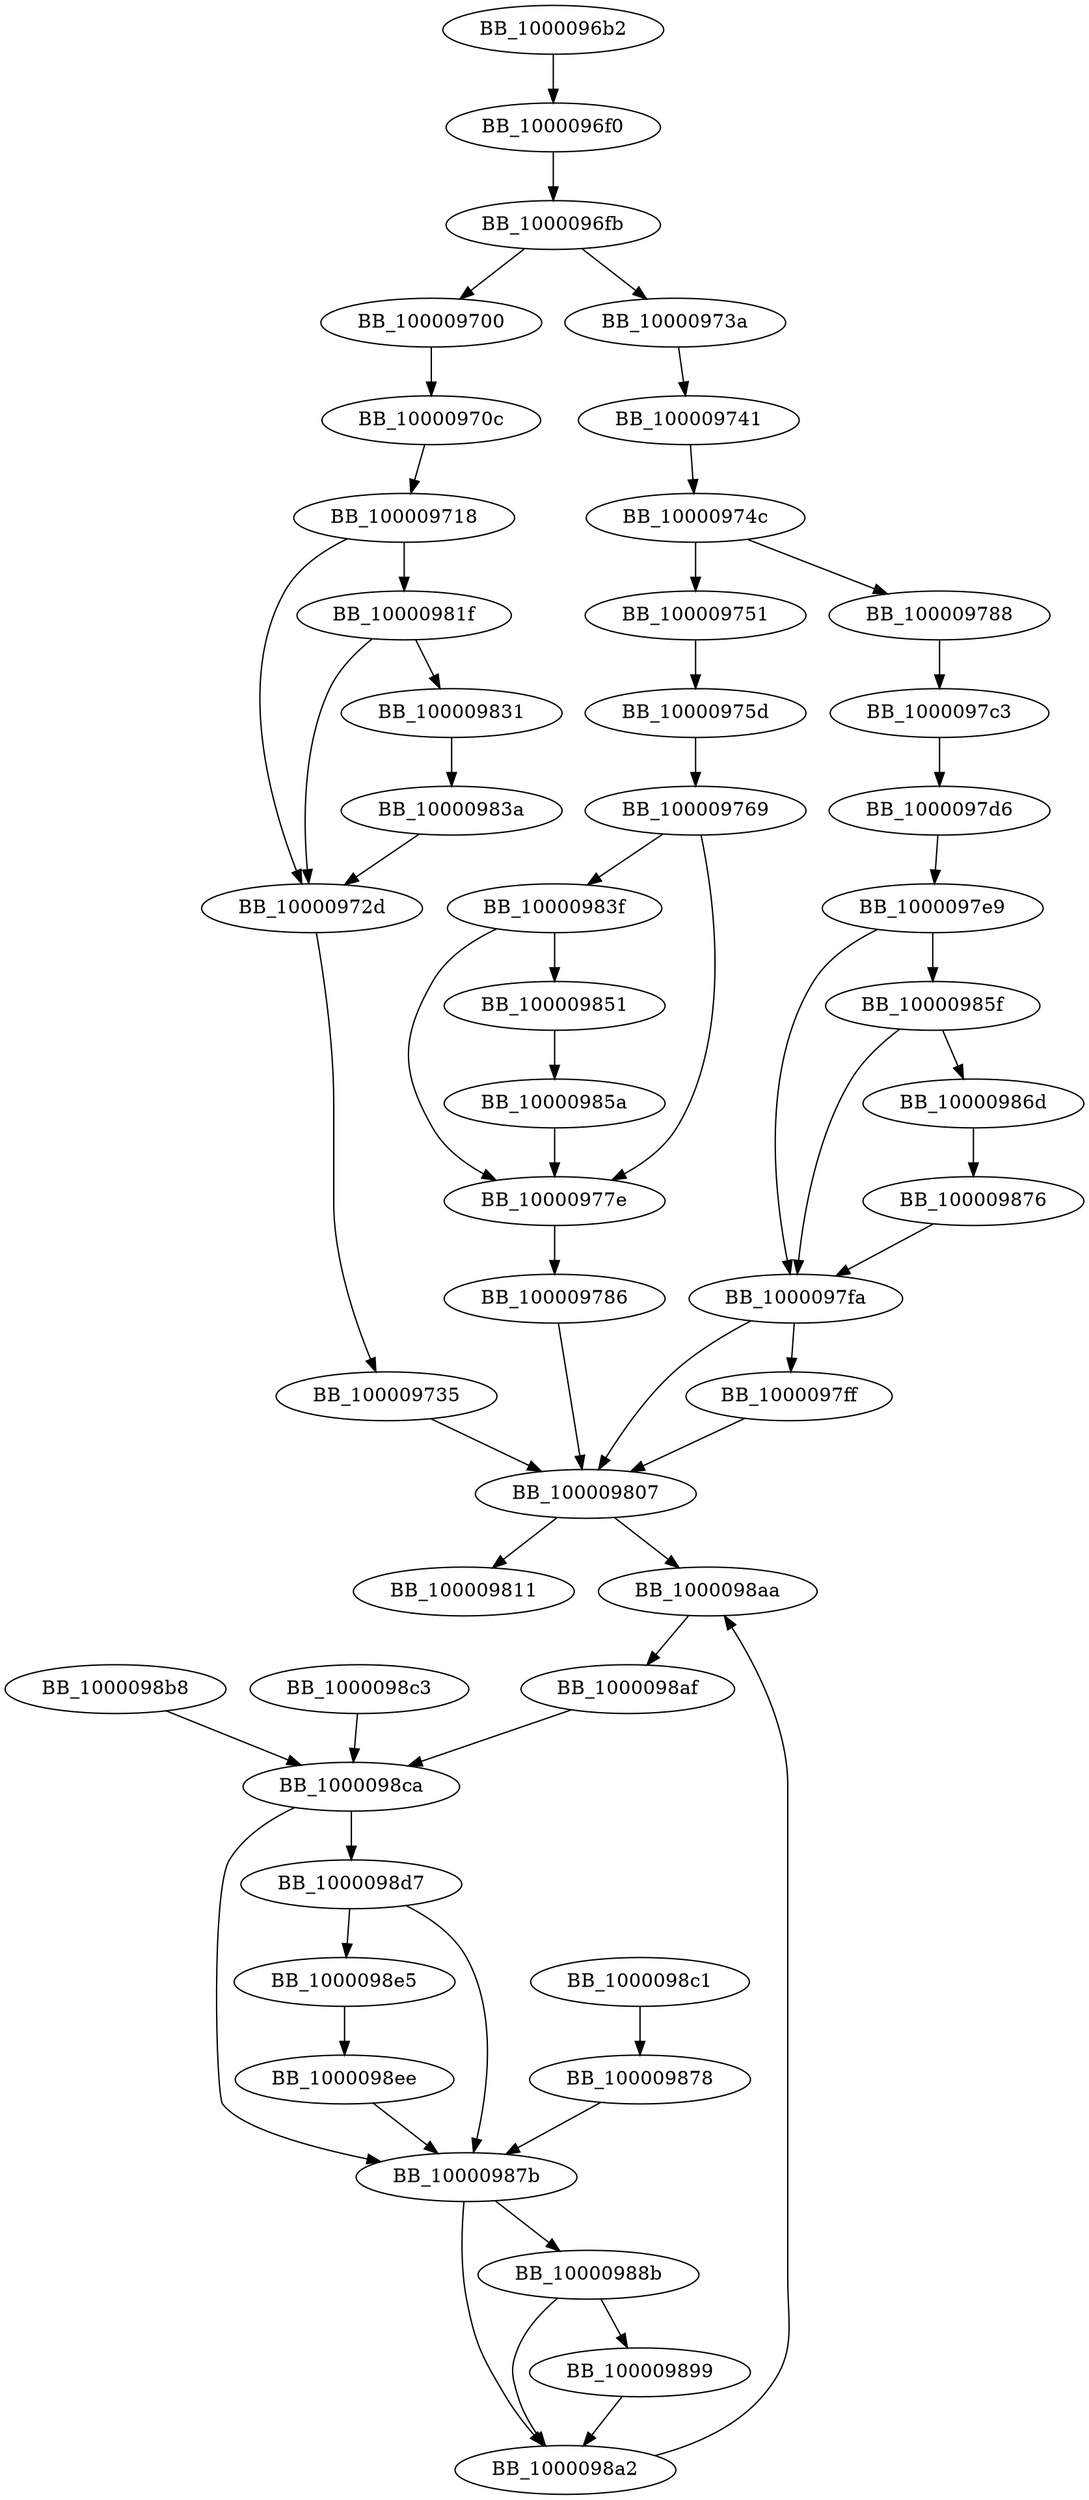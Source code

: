DiGraph __ZN8HandlePP15getComputerNameEv{
BB_1000096b2->BB_1000096f0
BB_1000096f0->BB_1000096fb
BB_1000096fb->BB_100009700
BB_1000096fb->BB_10000973a
BB_100009700->BB_10000970c
BB_10000970c->BB_100009718
BB_100009718->BB_10000972d
BB_100009718->BB_10000981f
BB_10000972d->BB_100009735
BB_100009735->BB_100009807
BB_10000973a->BB_100009741
BB_100009741->BB_10000974c
BB_10000974c->BB_100009751
BB_10000974c->BB_100009788
BB_100009751->BB_10000975d
BB_10000975d->BB_100009769
BB_100009769->BB_10000977e
BB_100009769->BB_10000983f
BB_10000977e->BB_100009786
BB_100009786->BB_100009807
BB_100009788->BB_1000097c3
BB_1000097c3->BB_1000097d6
BB_1000097d6->BB_1000097e9
BB_1000097e9->BB_1000097fa
BB_1000097e9->BB_10000985f
BB_1000097fa->BB_1000097ff
BB_1000097fa->BB_100009807
BB_1000097ff->BB_100009807
BB_100009807->BB_100009811
BB_100009807->BB_1000098aa
BB_10000981f->BB_10000972d
BB_10000981f->BB_100009831
BB_100009831->BB_10000983a
BB_10000983a->BB_10000972d
BB_10000983f->BB_10000977e
BB_10000983f->BB_100009851
BB_100009851->BB_10000985a
BB_10000985a->BB_10000977e
BB_10000985f->BB_1000097fa
BB_10000985f->BB_10000986d
BB_10000986d->BB_100009876
BB_100009876->BB_1000097fa
BB_100009878->BB_10000987b
BB_10000987b->BB_10000988b
BB_10000987b->BB_1000098a2
BB_10000988b->BB_100009899
BB_10000988b->BB_1000098a2
BB_100009899->BB_1000098a2
BB_1000098a2->BB_1000098aa
BB_1000098aa->BB_1000098af
BB_1000098af->BB_1000098ca
BB_1000098b8->BB_1000098ca
BB_1000098c1->BB_100009878
BB_1000098c3->BB_1000098ca
BB_1000098ca->BB_10000987b
BB_1000098ca->BB_1000098d7
BB_1000098d7->BB_10000987b
BB_1000098d7->BB_1000098e5
BB_1000098e5->BB_1000098ee
BB_1000098ee->BB_10000987b
}
